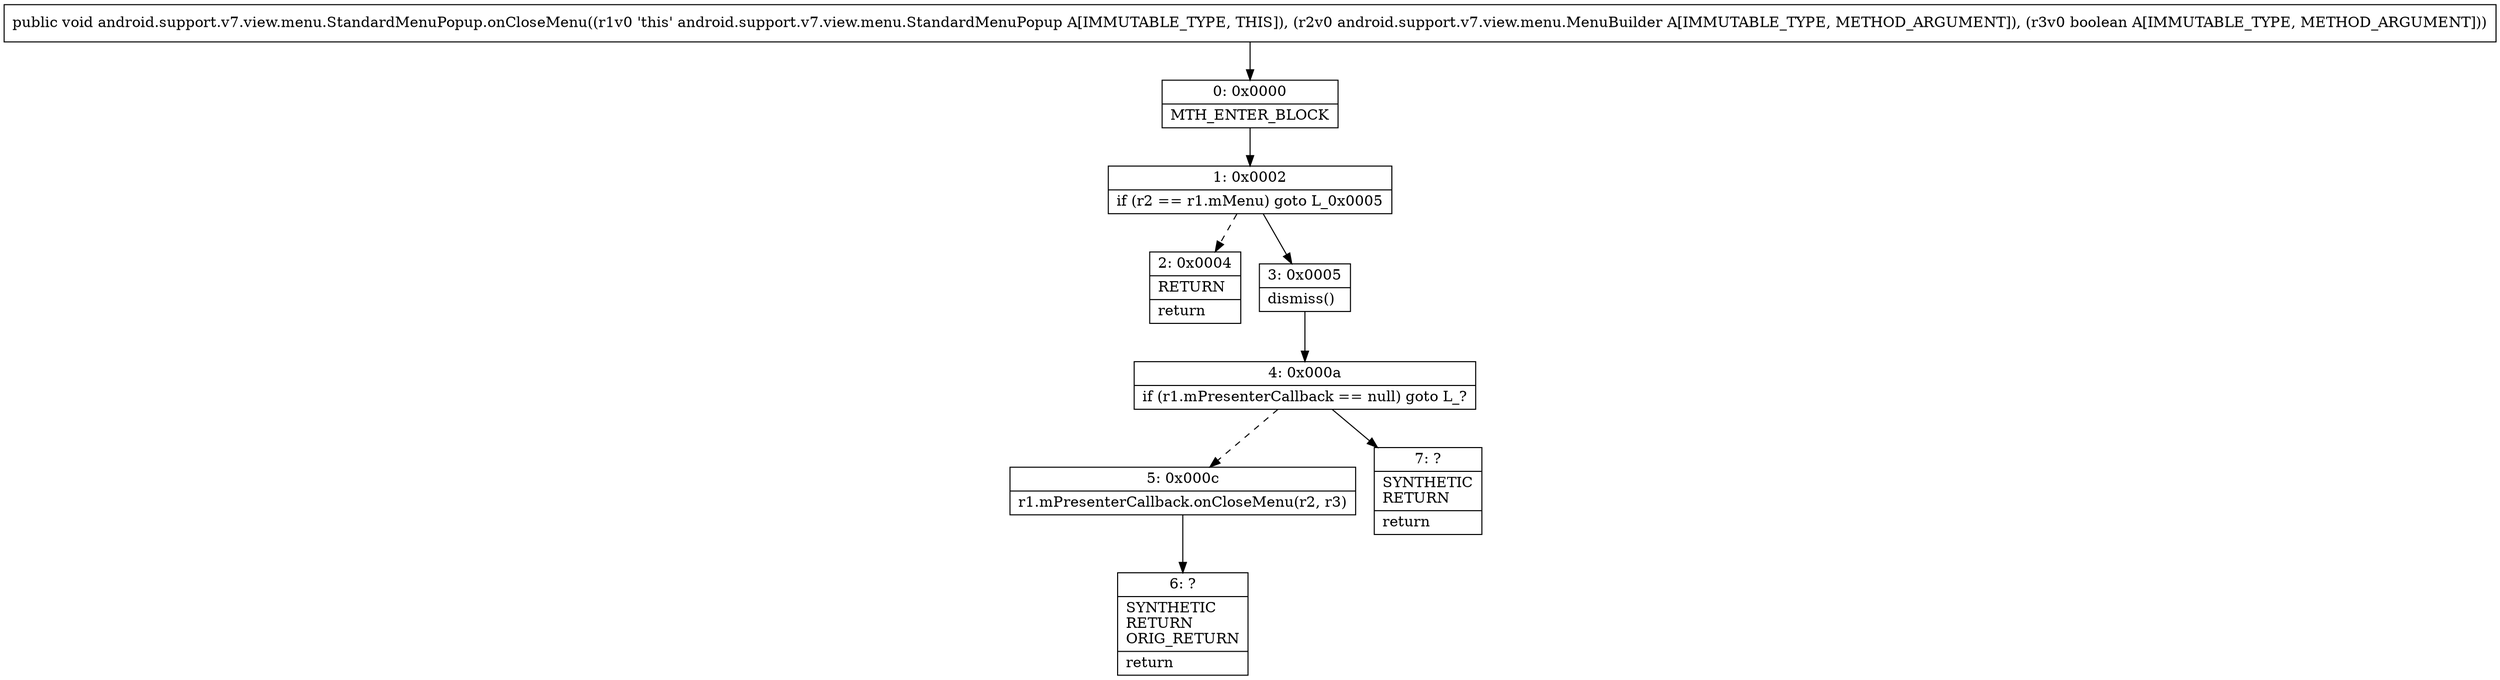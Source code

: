 digraph "CFG forandroid.support.v7.view.menu.StandardMenuPopup.onCloseMenu(Landroid\/support\/v7\/view\/menu\/MenuBuilder;Z)V" {
Node_0 [shape=record,label="{0\:\ 0x0000|MTH_ENTER_BLOCK\l}"];
Node_1 [shape=record,label="{1\:\ 0x0002|if (r2 == r1.mMenu) goto L_0x0005\l}"];
Node_2 [shape=record,label="{2\:\ 0x0004|RETURN\l|return\l}"];
Node_3 [shape=record,label="{3\:\ 0x0005|dismiss()\l}"];
Node_4 [shape=record,label="{4\:\ 0x000a|if (r1.mPresenterCallback == null) goto L_?\l}"];
Node_5 [shape=record,label="{5\:\ 0x000c|r1.mPresenterCallback.onCloseMenu(r2, r3)\l}"];
Node_6 [shape=record,label="{6\:\ ?|SYNTHETIC\lRETURN\lORIG_RETURN\l|return\l}"];
Node_7 [shape=record,label="{7\:\ ?|SYNTHETIC\lRETURN\l|return\l}"];
MethodNode[shape=record,label="{public void android.support.v7.view.menu.StandardMenuPopup.onCloseMenu((r1v0 'this' android.support.v7.view.menu.StandardMenuPopup A[IMMUTABLE_TYPE, THIS]), (r2v0 android.support.v7.view.menu.MenuBuilder A[IMMUTABLE_TYPE, METHOD_ARGUMENT]), (r3v0 boolean A[IMMUTABLE_TYPE, METHOD_ARGUMENT])) }"];
MethodNode -> Node_0;
Node_0 -> Node_1;
Node_1 -> Node_2[style=dashed];
Node_1 -> Node_3;
Node_3 -> Node_4;
Node_4 -> Node_5[style=dashed];
Node_4 -> Node_7;
Node_5 -> Node_6;
}

